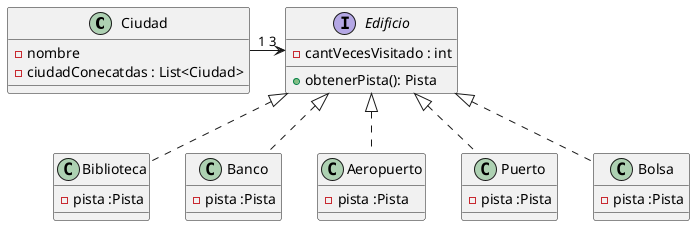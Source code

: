 @startuml
class Ciudad
{
    - nombre
    - ciudadConecatdas : List<Ciudad>
}
interface Edificio
{
    -cantVecesVisitado : int
    + obtenerPista(): Pista
}

class Biblioteca
{
    -pista :Pista
}

class Banco
{
    -pista :Pista
}

class Aeropuerto
{
    -pista :Pista
}
class Puerto
{
    -pista :Pista
}
class Bolsa
{
    -pista :Pista
}

Edificio<|.. Bolsa
Edificio<|.. Banco
Edificio<|.. Aeropuerto
Edificio<|.. Puerto
Edificio<|.. Biblioteca
Ciudad "1"-> "3"  Edificio
@enduml